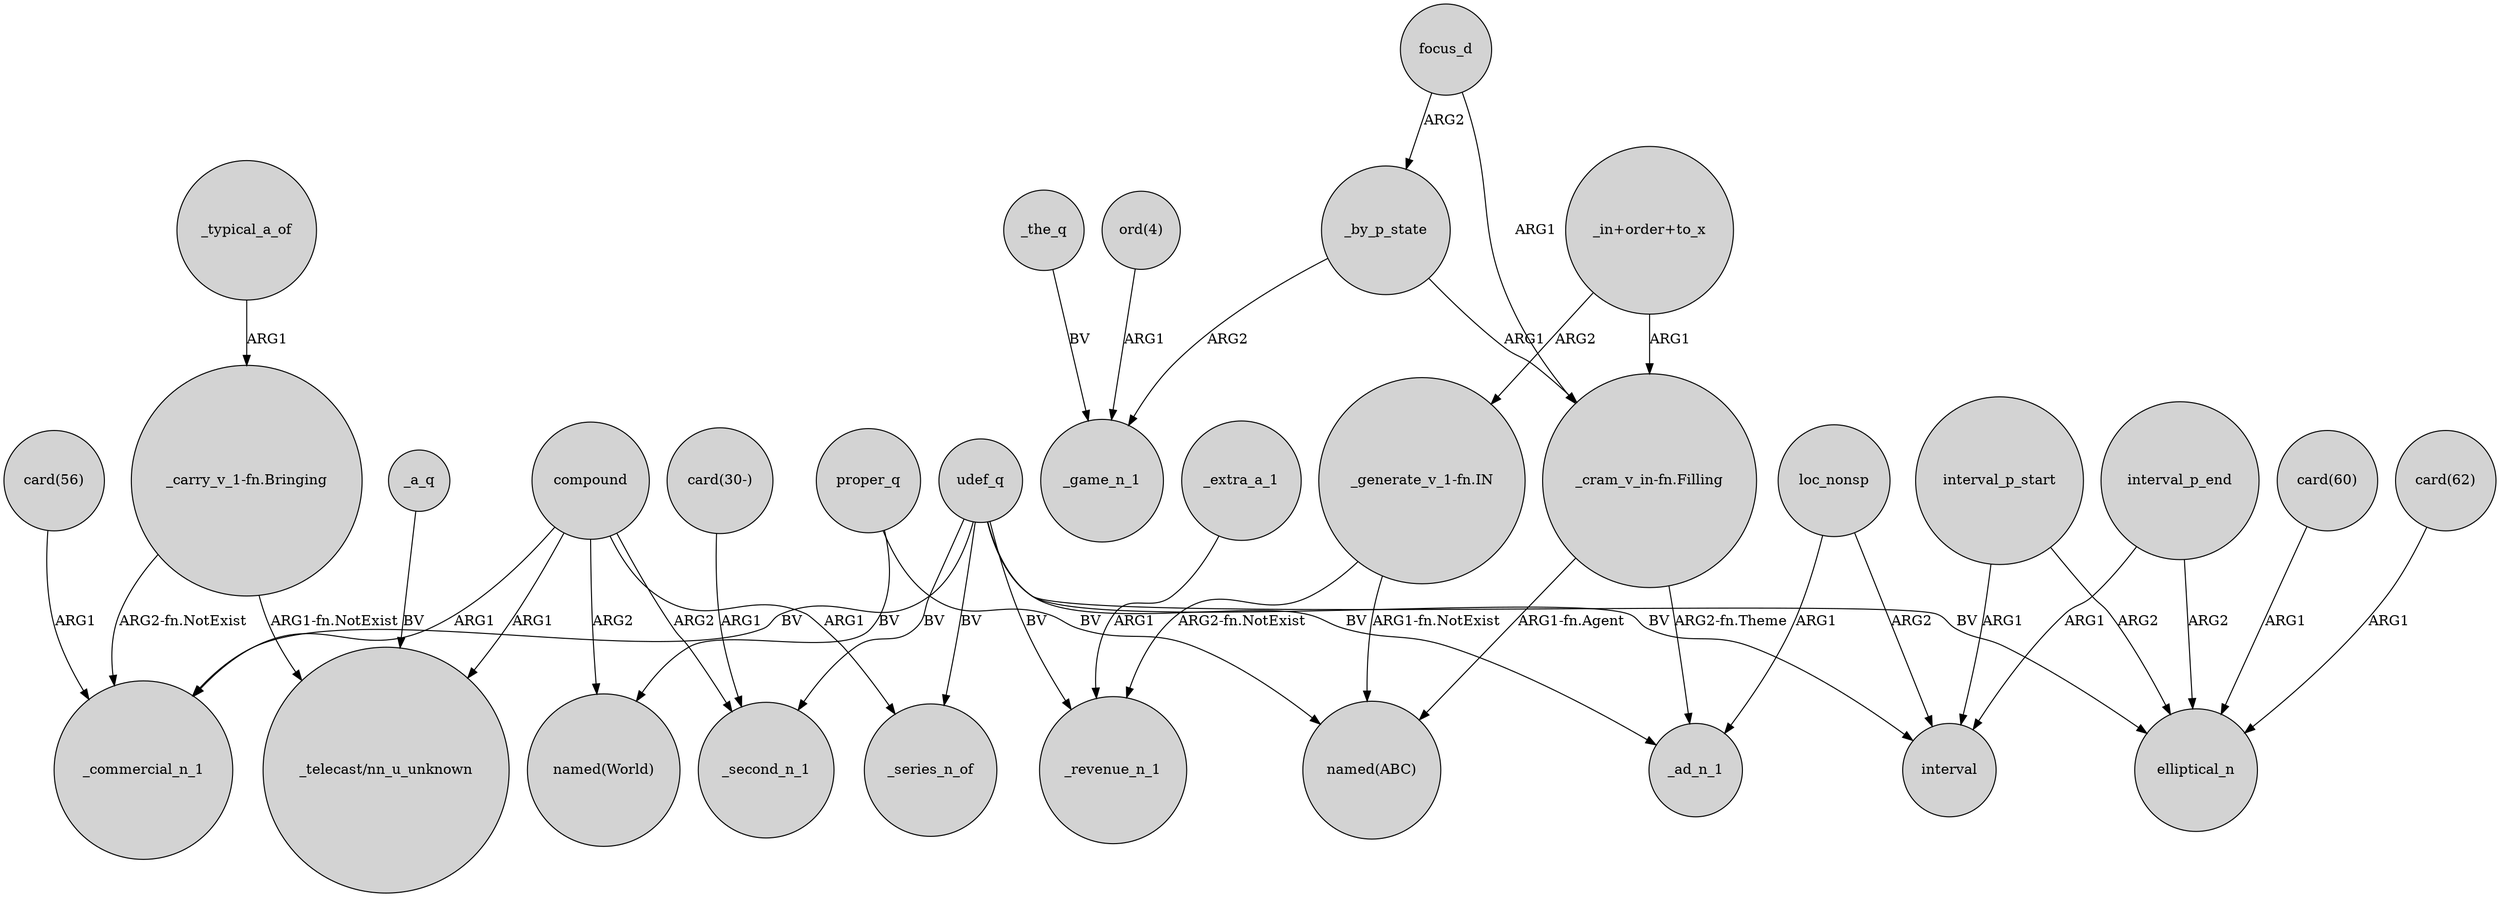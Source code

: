 digraph {
	node [shape=circle style=filled]
	"card(56)" -> _commercial_n_1 [label=ARG1]
	focus_d -> _by_p_state [label=ARG2]
	"ord(4)" -> _game_n_1 [label=ARG1]
	focus_d -> "_cram_v_in-fn.Filling" [label=ARG1]
	loc_nonsp -> interval [label=ARG2]
	compound -> _series_n_of [label=ARG1]
	udef_q -> elliptical_n [label=BV]
	_by_p_state -> _game_n_1 [label=ARG2]
	"_generate_v_1-fn.IN" -> "named(ABC)" [label="ARG1-fn.NotExist"]
	"_in+order+to_x" -> "_generate_v_1-fn.IN" [label=ARG2]
	udef_q -> _commercial_n_1 [label=BV]
	interval_p_end -> elliptical_n [label=ARG2]
	compound -> "_telecast/nn_u_unknown" [label=ARG1]
	interval_p_start -> elliptical_n [label=ARG2]
	"_cram_v_in-fn.Filling" -> "named(ABC)" [label="ARG1-fn.Agent"]
	"_carry_v_1-fn.Bringing" -> "_telecast/nn_u_unknown" [label="ARG1-fn.NotExist"]
	loc_nonsp -> _ad_n_1 [label=ARG1]
	"_in+order+to_x" -> "_cram_v_in-fn.Filling" [label=ARG1]
	_by_p_state -> "_cram_v_in-fn.Filling" [label=ARG1]
	compound -> _second_n_1 [label=ARG2]
	"card(60)" -> elliptical_n [label=ARG1]
	udef_q -> _revenue_n_1 [label=BV]
	udef_q -> _series_n_of [label=BV]
	interval_p_start -> interval [label=ARG1]
	compound -> "named(World)" [label=ARG2]
	udef_q -> _second_n_1 [label=BV]
	"card(30-)" -> _second_n_1 [label=ARG1]
	proper_q -> "named(World)" [label=BV]
	"_carry_v_1-fn.Bringing" -> _commercial_n_1 [label="ARG2-fn.NotExist"]
	proper_q -> "named(ABC)" [label=BV]
	_extra_a_1 -> _revenue_n_1 [label=ARG1]
	udef_q -> _ad_n_1 [label=BV]
	"card(62)" -> elliptical_n [label=ARG1]
	_the_q -> _game_n_1 [label=BV]
	interval_p_end -> interval [label=ARG1]
	compound -> _commercial_n_1 [label=ARG1]
	"_generate_v_1-fn.IN" -> _revenue_n_1 [label="ARG2-fn.NotExist"]
	"_cram_v_in-fn.Filling" -> _ad_n_1 [label="ARG2-fn.Theme"]
	udef_q -> interval [label=BV]
	_a_q -> "_telecast/nn_u_unknown" [label=BV]
	_typical_a_of -> "_carry_v_1-fn.Bringing" [label=ARG1]
}
